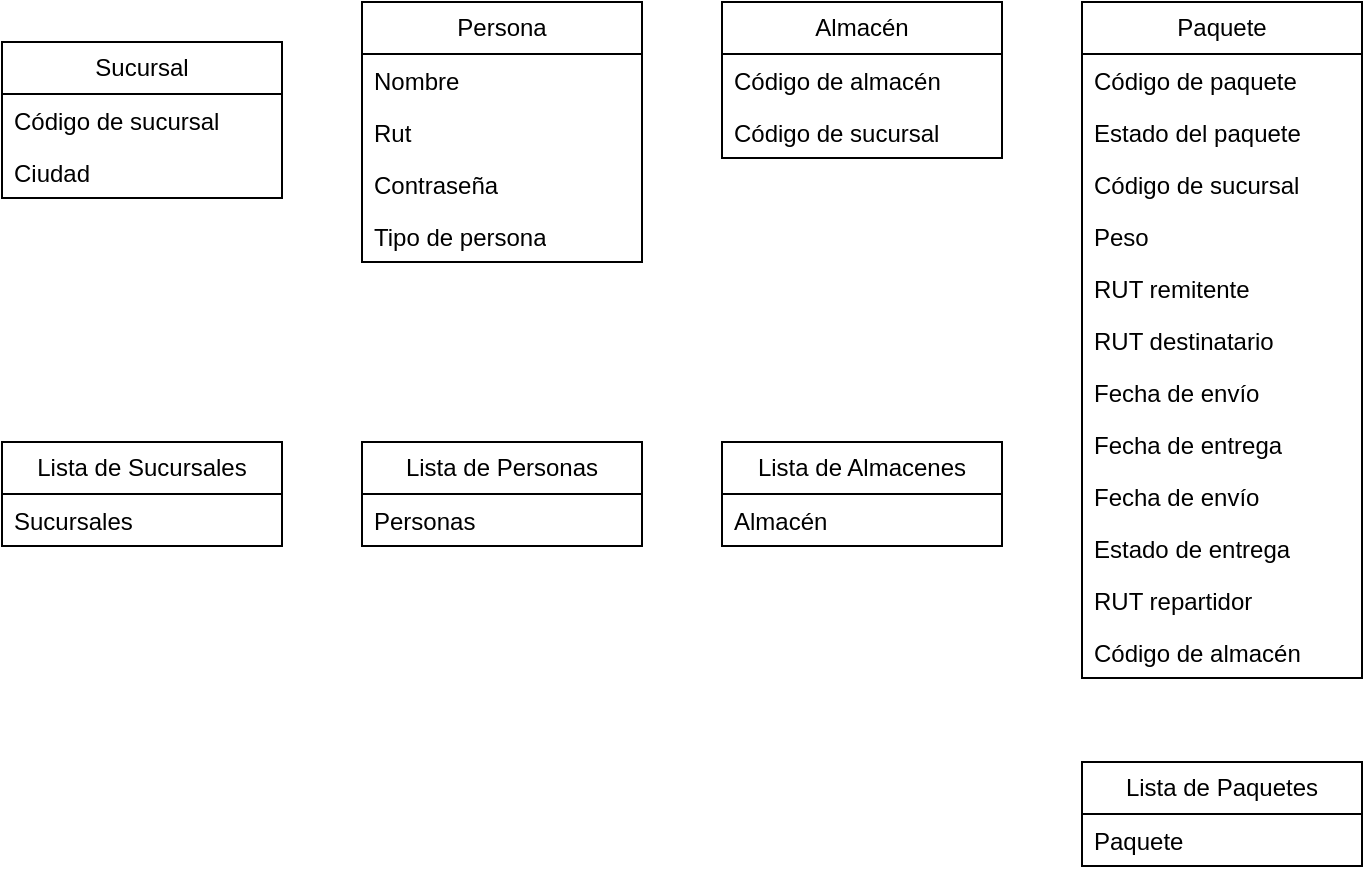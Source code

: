<mxfile version="22.0.4" type="github">
  <diagram name="Página-1" id="2m3JVckP_AhrMP8Ot1p6">
    <mxGraphModel dx="839" dy="485" grid="1" gridSize="10" guides="1" tooltips="1" connect="1" arrows="1" fold="1" page="1" pageScale="1" pageWidth="827" pageHeight="1169" math="0" shadow="0">
      <root>
        <mxCell id="0" />
        <mxCell id="1" parent="0" />
        <mxCell id="DTNW1W88bE_p0tlkdc-O-1" value="Sucursal" style="swimlane;fontStyle=0;childLayout=stackLayout;horizontal=1;startSize=26;fillColor=none;horizontalStack=0;resizeParent=1;resizeParentMax=0;resizeLast=0;collapsible=1;marginBottom=0;whiteSpace=wrap;html=1;" vertex="1" parent="1">
          <mxGeometry x="60" y="70" width="140" height="78" as="geometry" />
        </mxCell>
        <mxCell id="DTNW1W88bE_p0tlkdc-O-2" value="Código de sucursal" style="text;strokeColor=none;fillColor=none;align=left;verticalAlign=top;spacingLeft=4;spacingRight=4;overflow=hidden;rotatable=0;points=[[0,0.5],[1,0.5]];portConstraint=eastwest;whiteSpace=wrap;html=1;" vertex="1" parent="DTNW1W88bE_p0tlkdc-O-1">
          <mxGeometry y="26" width="140" height="26" as="geometry" />
        </mxCell>
        <mxCell id="DTNW1W88bE_p0tlkdc-O-3" value="Ciudad" style="text;strokeColor=none;fillColor=none;align=left;verticalAlign=top;spacingLeft=4;spacingRight=4;overflow=hidden;rotatable=0;points=[[0,0.5],[1,0.5]];portConstraint=eastwest;whiteSpace=wrap;html=1;" vertex="1" parent="DTNW1W88bE_p0tlkdc-O-1">
          <mxGeometry y="52" width="140" height="26" as="geometry" />
        </mxCell>
        <mxCell id="DTNW1W88bE_p0tlkdc-O-9" value="Persona" style="swimlane;fontStyle=0;childLayout=stackLayout;horizontal=1;startSize=26;fillColor=none;horizontalStack=0;resizeParent=1;resizeParentMax=0;resizeLast=0;collapsible=1;marginBottom=0;whiteSpace=wrap;html=1;" vertex="1" parent="1">
          <mxGeometry x="240" y="50" width="140" height="130" as="geometry">
            <mxRectangle x="240" y="50" width="90" height="30" as="alternateBounds" />
          </mxGeometry>
        </mxCell>
        <mxCell id="DTNW1W88bE_p0tlkdc-O-10" value="Nombre" style="text;strokeColor=none;fillColor=none;align=left;verticalAlign=top;spacingLeft=4;spacingRight=4;overflow=hidden;rotatable=0;points=[[0,0.5],[1,0.5]];portConstraint=eastwest;whiteSpace=wrap;html=1;" vertex="1" parent="DTNW1W88bE_p0tlkdc-O-9">
          <mxGeometry y="26" width="140" height="26" as="geometry" />
        </mxCell>
        <mxCell id="DTNW1W88bE_p0tlkdc-O-11" value="Rut" style="text;strokeColor=none;fillColor=none;align=left;verticalAlign=top;spacingLeft=4;spacingRight=4;overflow=hidden;rotatable=0;points=[[0,0.5],[1,0.5]];portConstraint=eastwest;whiteSpace=wrap;html=1;" vertex="1" parent="DTNW1W88bE_p0tlkdc-O-9">
          <mxGeometry y="52" width="140" height="26" as="geometry" />
        </mxCell>
        <mxCell id="DTNW1W88bE_p0tlkdc-O-21" value="Contraseña" style="text;strokeColor=none;fillColor=none;align=left;verticalAlign=top;spacingLeft=4;spacingRight=4;overflow=hidden;rotatable=0;points=[[0,0.5],[1,0.5]];portConstraint=eastwest;whiteSpace=wrap;html=1;" vertex="1" parent="DTNW1W88bE_p0tlkdc-O-9">
          <mxGeometry y="78" width="140" height="26" as="geometry" />
        </mxCell>
        <mxCell id="DTNW1W88bE_p0tlkdc-O-12" value="Tipo de persona" style="text;strokeColor=none;fillColor=none;align=left;verticalAlign=top;spacingLeft=4;spacingRight=4;overflow=hidden;rotatable=0;points=[[0,0.5],[1,0.5]];portConstraint=eastwest;whiteSpace=wrap;html=1;" vertex="1" parent="DTNW1W88bE_p0tlkdc-O-9">
          <mxGeometry y="104" width="140" height="26" as="geometry" />
        </mxCell>
        <mxCell id="DTNW1W88bE_p0tlkdc-O-13" value="Almacén" style="swimlane;fontStyle=0;childLayout=stackLayout;horizontal=1;startSize=26;fillColor=none;horizontalStack=0;resizeParent=1;resizeParentMax=0;resizeLast=0;collapsible=1;marginBottom=0;whiteSpace=wrap;html=1;" vertex="1" parent="1">
          <mxGeometry x="420" y="50" width="140" height="78" as="geometry" />
        </mxCell>
        <mxCell id="DTNW1W88bE_p0tlkdc-O-14" value="Código de almacén" style="text;strokeColor=none;fillColor=none;align=left;verticalAlign=top;spacingLeft=4;spacingRight=4;overflow=hidden;rotatable=0;points=[[0,0.5],[1,0.5]];portConstraint=eastwest;whiteSpace=wrap;html=1;" vertex="1" parent="DTNW1W88bE_p0tlkdc-O-13">
          <mxGeometry y="26" width="140" height="26" as="geometry" />
        </mxCell>
        <mxCell id="DTNW1W88bE_p0tlkdc-O-15" value="Código de sucursal" style="text;strokeColor=none;fillColor=none;align=left;verticalAlign=top;spacingLeft=4;spacingRight=4;overflow=hidden;rotatable=0;points=[[0,0.5],[1,0.5]];portConstraint=eastwest;whiteSpace=wrap;html=1;" vertex="1" parent="DTNW1W88bE_p0tlkdc-O-13">
          <mxGeometry y="52" width="140" height="26" as="geometry" />
        </mxCell>
        <mxCell id="DTNW1W88bE_p0tlkdc-O-17" value="Paquete" style="swimlane;fontStyle=0;childLayout=stackLayout;horizontal=1;startSize=26;fillColor=none;horizontalStack=0;resizeParent=1;resizeParentMax=0;resizeLast=0;collapsible=1;marginBottom=0;whiteSpace=wrap;html=1;" vertex="1" parent="1">
          <mxGeometry x="600" y="50" width="140" height="338" as="geometry" />
        </mxCell>
        <mxCell id="DTNW1W88bE_p0tlkdc-O-18" value="Código de paquete" style="text;strokeColor=none;fillColor=none;align=left;verticalAlign=top;spacingLeft=4;spacingRight=4;overflow=hidden;rotatable=0;points=[[0,0.5],[1,0.5]];portConstraint=eastwest;whiteSpace=wrap;html=1;" vertex="1" parent="DTNW1W88bE_p0tlkdc-O-17">
          <mxGeometry y="26" width="140" height="26" as="geometry" />
        </mxCell>
        <mxCell id="DTNW1W88bE_p0tlkdc-O-19" value="Estado del paquete" style="text;strokeColor=none;fillColor=none;align=left;verticalAlign=top;spacingLeft=4;spacingRight=4;overflow=hidden;rotatable=0;points=[[0,0.5],[1,0.5]];portConstraint=eastwest;whiteSpace=wrap;html=1;" vertex="1" parent="DTNW1W88bE_p0tlkdc-O-17">
          <mxGeometry y="52" width="140" height="26" as="geometry" />
        </mxCell>
        <mxCell id="DTNW1W88bE_p0tlkdc-O-24" value="Código de sucursal" style="text;strokeColor=none;fillColor=none;align=left;verticalAlign=top;spacingLeft=4;spacingRight=4;overflow=hidden;rotatable=0;points=[[0,0.5],[1,0.5]];portConstraint=eastwest;whiteSpace=wrap;html=1;" vertex="1" parent="DTNW1W88bE_p0tlkdc-O-17">
          <mxGeometry y="78" width="140" height="26" as="geometry" />
        </mxCell>
        <mxCell id="DTNW1W88bE_p0tlkdc-O-25" value="Peso" style="text;strokeColor=none;fillColor=none;align=left;verticalAlign=top;spacingLeft=4;spacingRight=4;overflow=hidden;rotatable=0;points=[[0,0.5],[1,0.5]];portConstraint=eastwest;whiteSpace=wrap;html=1;" vertex="1" parent="DTNW1W88bE_p0tlkdc-O-17">
          <mxGeometry y="104" width="140" height="26" as="geometry" />
        </mxCell>
        <mxCell id="DTNW1W88bE_p0tlkdc-O-26" value="RUT remitente" style="text;strokeColor=none;fillColor=none;align=left;verticalAlign=top;spacingLeft=4;spacingRight=4;overflow=hidden;rotatable=0;points=[[0,0.5],[1,0.5]];portConstraint=eastwest;whiteSpace=wrap;html=1;" vertex="1" parent="DTNW1W88bE_p0tlkdc-O-17">
          <mxGeometry y="130" width="140" height="26" as="geometry" />
        </mxCell>
        <mxCell id="DTNW1W88bE_p0tlkdc-O-27" value="RUT destinatario" style="text;strokeColor=none;fillColor=none;align=left;verticalAlign=top;spacingLeft=4;spacingRight=4;overflow=hidden;rotatable=0;points=[[0,0.5],[1,0.5]];portConstraint=eastwest;whiteSpace=wrap;html=1;" vertex="1" parent="DTNW1W88bE_p0tlkdc-O-17">
          <mxGeometry y="156" width="140" height="26" as="geometry" />
        </mxCell>
        <mxCell id="DTNW1W88bE_p0tlkdc-O-28" value="Fecha de envío" style="text;strokeColor=none;fillColor=none;align=left;verticalAlign=top;spacingLeft=4;spacingRight=4;overflow=hidden;rotatable=0;points=[[0,0.5],[1,0.5]];portConstraint=eastwest;whiteSpace=wrap;html=1;" vertex="1" parent="DTNW1W88bE_p0tlkdc-O-17">
          <mxGeometry y="182" width="140" height="26" as="geometry" />
        </mxCell>
        <mxCell id="DTNW1W88bE_p0tlkdc-O-29" value="Fecha de entrega" style="text;strokeColor=none;fillColor=none;align=left;verticalAlign=top;spacingLeft=4;spacingRight=4;overflow=hidden;rotatable=0;points=[[0,0.5],[1,0.5]];portConstraint=eastwest;whiteSpace=wrap;html=1;" vertex="1" parent="DTNW1W88bE_p0tlkdc-O-17">
          <mxGeometry y="208" width="140" height="26" as="geometry" />
        </mxCell>
        <mxCell id="DTNW1W88bE_p0tlkdc-O-30" value="Fecha de envío" style="text;strokeColor=none;fillColor=none;align=left;verticalAlign=top;spacingLeft=4;spacingRight=4;overflow=hidden;rotatable=0;points=[[0,0.5],[1,0.5]];portConstraint=eastwest;whiteSpace=wrap;html=1;" vertex="1" parent="DTNW1W88bE_p0tlkdc-O-17">
          <mxGeometry y="234" width="140" height="26" as="geometry" />
        </mxCell>
        <mxCell id="DTNW1W88bE_p0tlkdc-O-31" value="Estado de entrega" style="text;strokeColor=none;fillColor=none;align=left;verticalAlign=top;spacingLeft=4;spacingRight=4;overflow=hidden;rotatable=0;points=[[0,0.5],[1,0.5]];portConstraint=eastwest;whiteSpace=wrap;html=1;" vertex="1" parent="DTNW1W88bE_p0tlkdc-O-17">
          <mxGeometry y="260" width="140" height="26" as="geometry" />
        </mxCell>
        <mxCell id="DTNW1W88bE_p0tlkdc-O-32" value="RUT repartidor" style="text;strokeColor=none;fillColor=none;align=left;verticalAlign=top;spacingLeft=4;spacingRight=4;overflow=hidden;rotatable=0;points=[[0,0.5],[1,0.5]];portConstraint=eastwest;whiteSpace=wrap;html=1;" vertex="1" parent="DTNW1W88bE_p0tlkdc-O-17">
          <mxGeometry y="286" width="140" height="26" as="geometry" />
        </mxCell>
        <mxCell id="DTNW1W88bE_p0tlkdc-O-33" value="Código de almacén" style="text;strokeColor=none;fillColor=none;align=left;verticalAlign=top;spacingLeft=4;spacingRight=4;overflow=hidden;rotatable=0;points=[[0,0.5],[1,0.5]];portConstraint=eastwest;whiteSpace=wrap;html=1;" vertex="1" parent="DTNW1W88bE_p0tlkdc-O-17">
          <mxGeometry y="312" width="140" height="26" as="geometry" />
        </mxCell>
        <mxCell id="DTNW1W88bE_p0tlkdc-O-38" value="Lista de Sucursales" style="swimlane;fontStyle=0;childLayout=stackLayout;horizontal=1;startSize=26;fillColor=none;horizontalStack=0;resizeParent=1;resizeParentMax=0;resizeLast=0;collapsible=1;marginBottom=0;whiteSpace=wrap;html=1;" vertex="1" parent="1">
          <mxGeometry x="60" y="270" width="140" height="52" as="geometry" />
        </mxCell>
        <mxCell id="DTNW1W88bE_p0tlkdc-O-39" value="Sucursales" style="text;strokeColor=none;fillColor=none;align=left;verticalAlign=top;spacingLeft=4;spacingRight=4;overflow=hidden;rotatable=0;points=[[0,0.5],[1,0.5]];portConstraint=eastwest;whiteSpace=wrap;html=1;" vertex="1" parent="DTNW1W88bE_p0tlkdc-O-38">
          <mxGeometry y="26" width="140" height="26" as="geometry" />
        </mxCell>
        <mxCell id="DTNW1W88bE_p0tlkdc-O-42" value="Lista de Personas" style="swimlane;fontStyle=0;childLayout=stackLayout;horizontal=1;startSize=26;fillColor=none;horizontalStack=0;resizeParent=1;resizeParentMax=0;resizeLast=0;collapsible=1;marginBottom=0;whiteSpace=wrap;html=1;" vertex="1" parent="1">
          <mxGeometry x="240" y="270" width="140" height="52" as="geometry" />
        </mxCell>
        <mxCell id="DTNW1W88bE_p0tlkdc-O-43" value="Personas" style="text;strokeColor=none;fillColor=none;align=left;verticalAlign=top;spacingLeft=4;spacingRight=4;overflow=hidden;rotatable=0;points=[[0,0.5],[1,0.5]];portConstraint=eastwest;whiteSpace=wrap;html=1;" vertex="1" parent="DTNW1W88bE_p0tlkdc-O-42">
          <mxGeometry y="26" width="140" height="26" as="geometry" />
        </mxCell>
        <mxCell id="DTNW1W88bE_p0tlkdc-O-44" value="Lista de Almacenes" style="swimlane;fontStyle=0;childLayout=stackLayout;horizontal=1;startSize=26;fillColor=none;horizontalStack=0;resizeParent=1;resizeParentMax=0;resizeLast=0;collapsible=1;marginBottom=0;whiteSpace=wrap;html=1;" vertex="1" parent="1">
          <mxGeometry x="420" y="270" width="140" height="52" as="geometry" />
        </mxCell>
        <mxCell id="DTNW1W88bE_p0tlkdc-O-45" value="Almacén" style="text;strokeColor=none;fillColor=none;align=left;verticalAlign=top;spacingLeft=4;spacingRight=4;overflow=hidden;rotatable=0;points=[[0,0.5],[1,0.5]];portConstraint=eastwest;whiteSpace=wrap;html=1;" vertex="1" parent="DTNW1W88bE_p0tlkdc-O-44">
          <mxGeometry y="26" width="140" height="26" as="geometry" />
        </mxCell>
        <mxCell id="DTNW1W88bE_p0tlkdc-O-46" value="Lista de Paquetes" style="swimlane;fontStyle=0;childLayout=stackLayout;horizontal=1;startSize=26;fillColor=none;horizontalStack=0;resizeParent=1;resizeParentMax=0;resizeLast=0;collapsible=1;marginBottom=0;whiteSpace=wrap;html=1;" vertex="1" parent="1">
          <mxGeometry x="600" y="430" width="140" height="52" as="geometry" />
        </mxCell>
        <mxCell id="DTNW1W88bE_p0tlkdc-O-47" value="Paquete" style="text;strokeColor=none;fillColor=none;align=left;verticalAlign=top;spacingLeft=4;spacingRight=4;overflow=hidden;rotatable=0;points=[[0,0.5],[1,0.5]];portConstraint=eastwest;whiteSpace=wrap;html=1;" vertex="1" parent="DTNW1W88bE_p0tlkdc-O-46">
          <mxGeometry y="26" width="140" height="26" as="geometry" />
        </mxCell>
      </root>
    </mxGraphModel>
  </diagram>
</mxfile>
